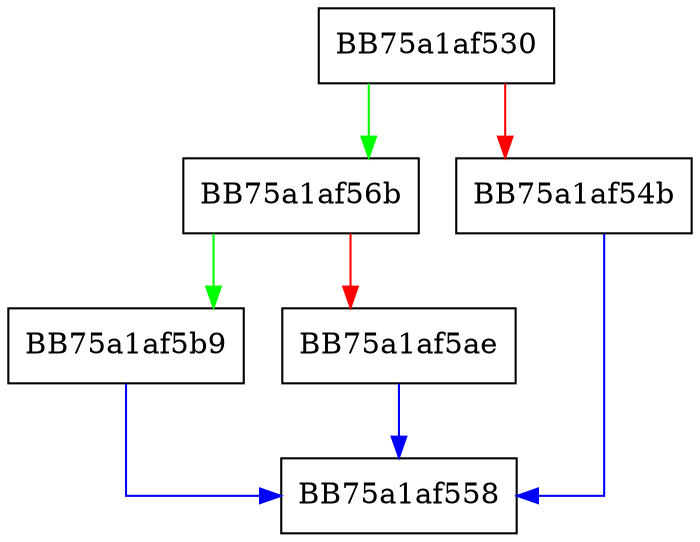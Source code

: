 digraph get_last_pgflags {
  node [shape="box"];
  graph [splines=ortho];
  BB75a1af530 -> BB75a1af56b [color="green"];
  BB75a1af530 -> BB75a1af54b [color="red"];
  BB75a1af54b -> BB75a1af558 [color="blue"];
  BB75a1af56b -> BB75a1af5b9 [color="green"];
  BB75a1af56b -> BB75a1af5ae [color="red"];
  BB75a1af5ae -> BB75a1af558 [color="blue"];
  BB75a1af5b9 -> BB75a1af558 [color="blue"];
}
